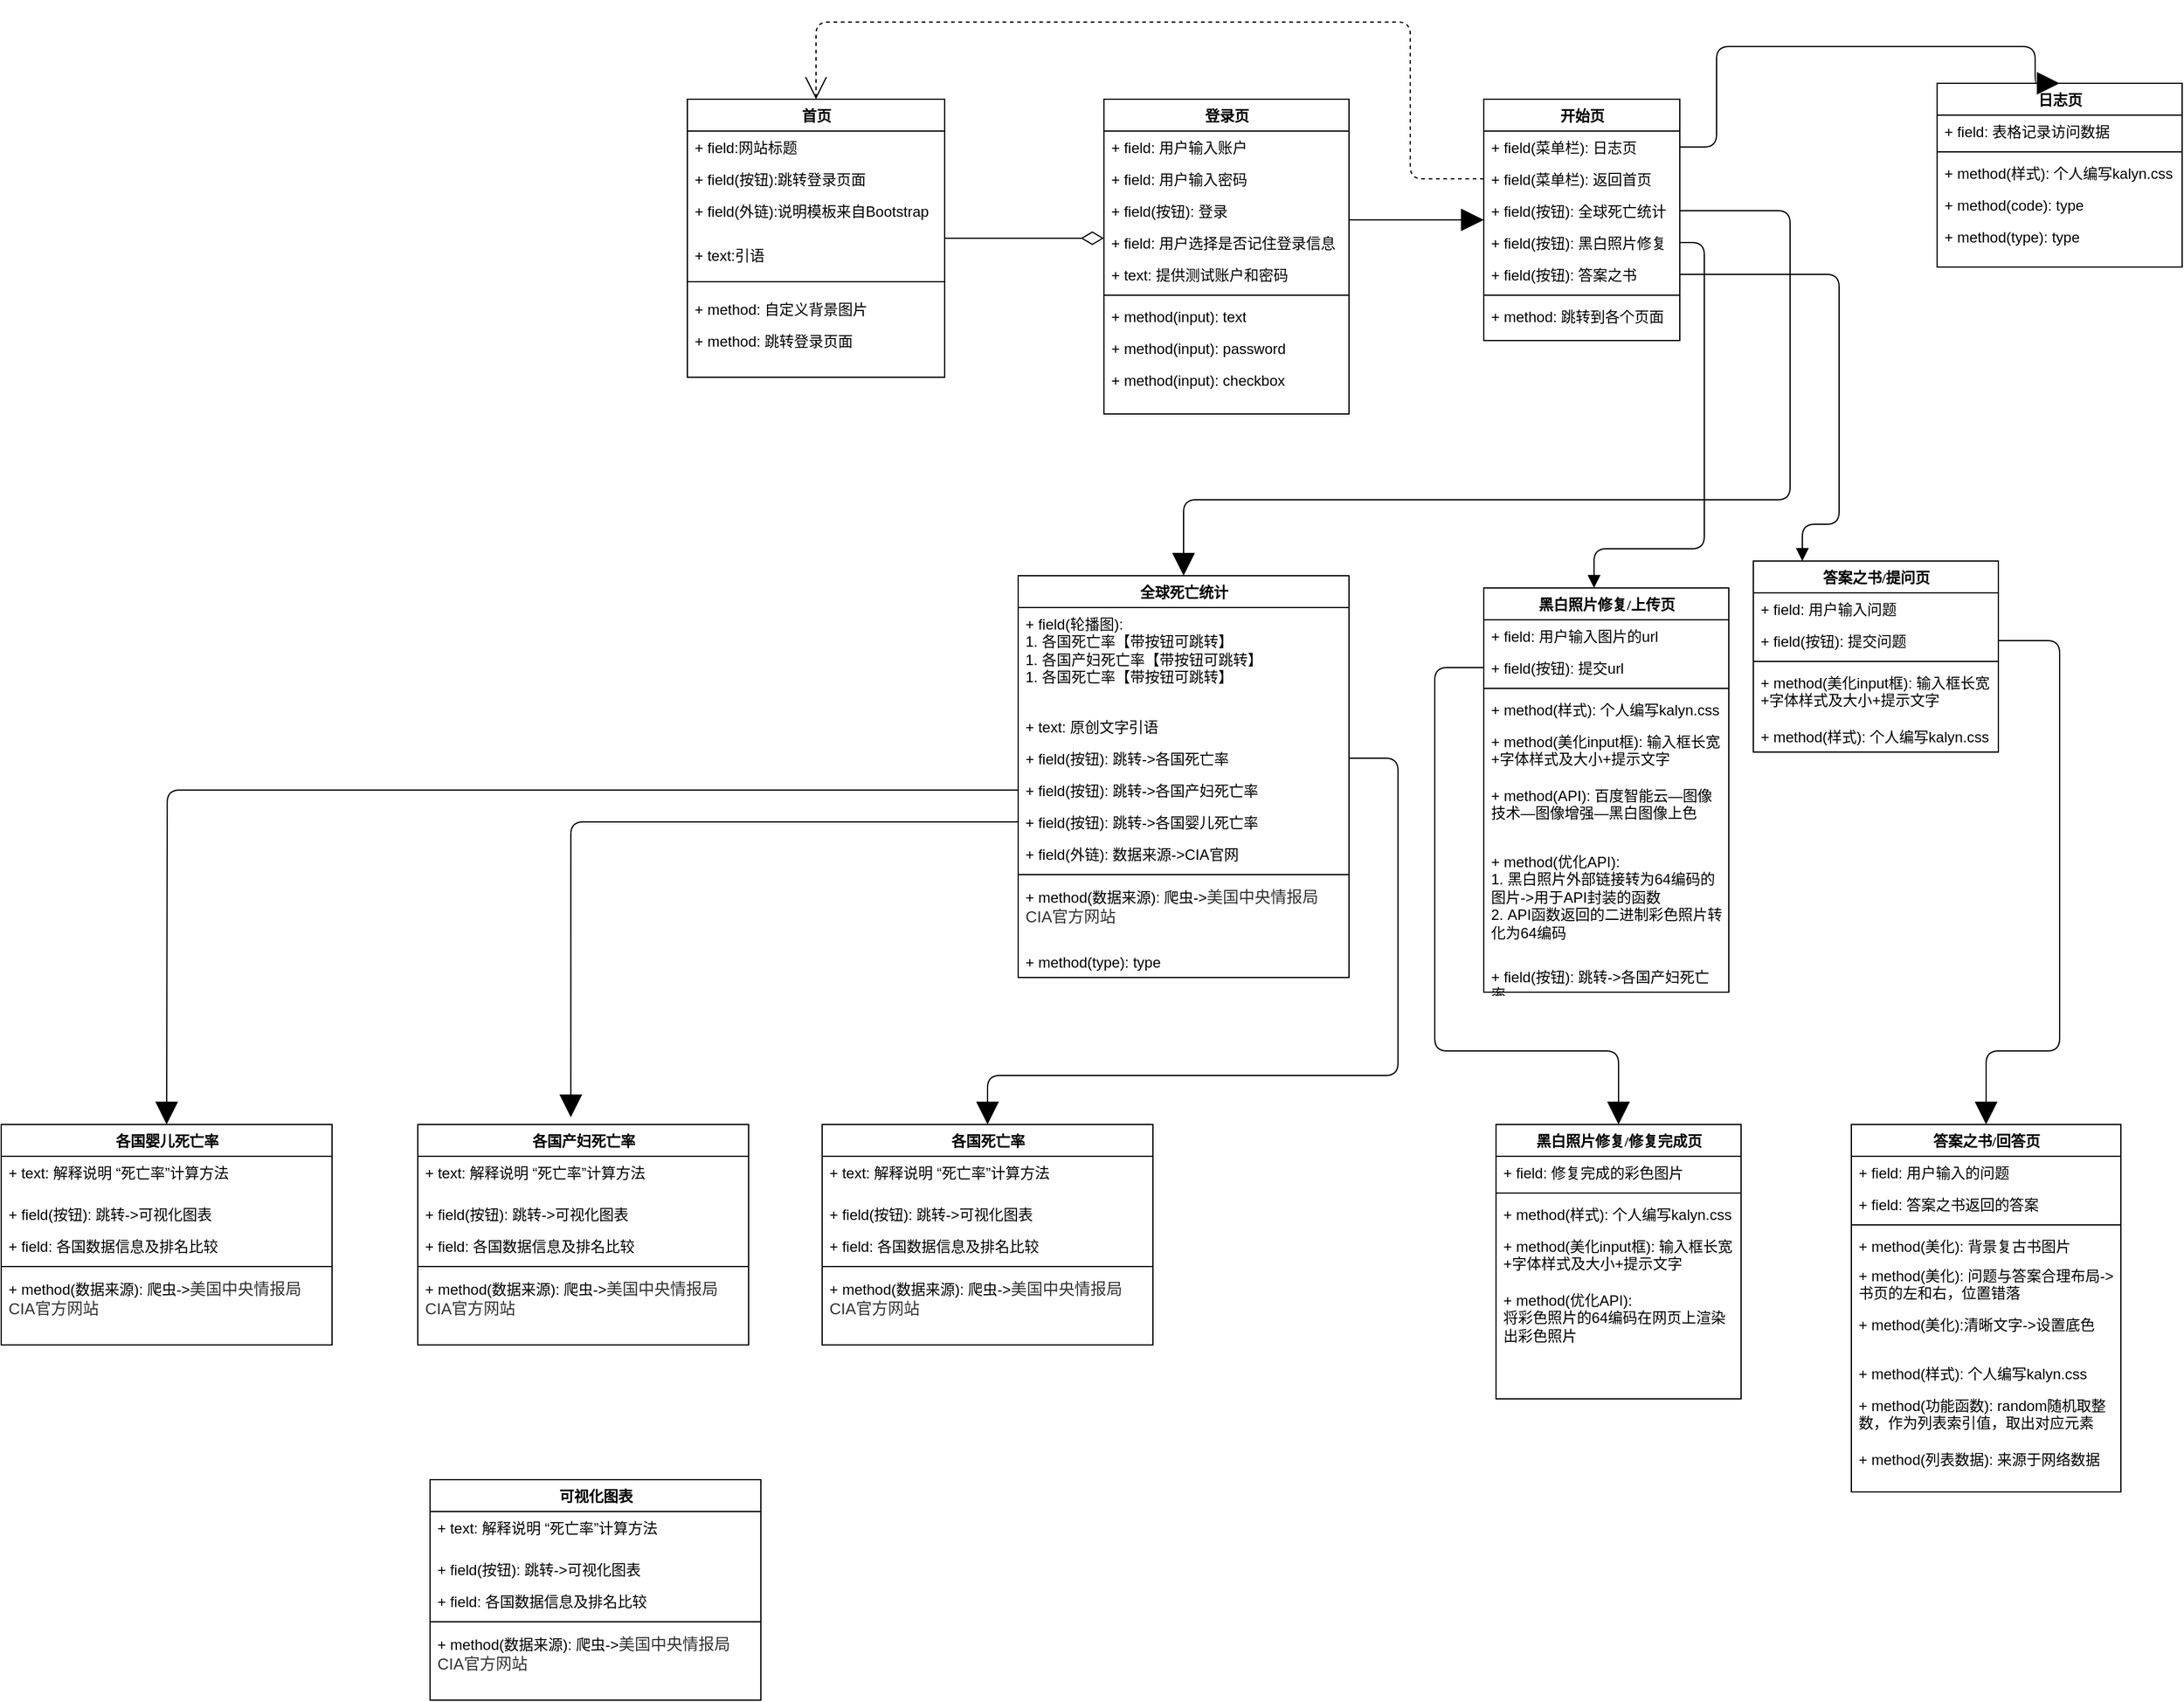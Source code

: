<mxfile version="14.2.4" type="github">
  <diagram name="Page-1" id="9f46799a-70d6-7492-0946-bef42562c5a5">
    <mxGraphModel dx="2440" dy="653" grid="1" gridSize="10" guides="1" tooltips="1" connect="1" arrows="1" fold="1" page="1" pageScale="1" pageWidth="1100" pageHeight="850" background="#ffffff" math="0" shadow="0">
      <root>
        <mxCell id="0" />
        <mxCell id="1" parent="0" />
        <mxCell id="78961159f06e98e8-17" value="首页" style="swimlane;html=1;fontStyle=1;align=center;verticalAlign=top;childLayout=stackLayout;horizontal=1;startSize=26;horizontalStack=0;resizeParent=1;resizeLast=0;collapsible=1;marginBottom=0;swimlaneFillColor=#ffffff;rounded=0;shadow=0;comic=0;labelBackgroundColor=none;strokeWidth=1;fillColor=none;fontFamily=Verdana;fontSize=12" parent="1" vertex="1">
          <mxGeometry x="90" y="83" width="210" height="227" as="geometry">
            <mxRectangle x="90" y="83" width="60" height="26" as="alternateBounds" />
          </mxGeometry>
        </mxCell>
        <mxCell id="78961159f06e98e8-21" value="+ field:网站标题" style="text;html=1;strokeColor=none;fillColor=none;align=left;verticalAlign=top;spacingLeft=4;spacingRight=4;whiteSpace=wrap;overflow=hidden;rotatable=0;points=[[0,0.5],[1,0.5]];portConstraint=eastwest;" parent="78961159f06e98e8-17" vertex="1">
          <mxGeometry y="26" width="210" height="26" as="geometry" />
        </mxCell>
        <mxCell id="78961159f06e98e8-25" value="+ field(按钮):跳转登录页面" style="text;html=1;strokeColor=none;fillColor=none;align=left;verticalAlign=top;spacingLeft=4;spacingRight=4;whiteSpace=wrap;overflow=hidden;rotatable=0;points=[[0,0.5],[1,0.5]];portConstraint=eastwest;" parent="78961159f06e98e8-17" vertex="1">
          <mxGeometry y="52" width="210" height="26" as="geometry" />
        </mxCell>
        <mxCell id="WasqcAeqAVTy0zBTdF0t-1" value="+ field(外链):说明模板来自Bootstrap" style="text;html=1;strokeColor=none;fillColor=none;align=left;verticalAlign=top;spacingLeft=4;spacingRight=4;whiteSpace=wrap;overflow=hidden;rotatable=0;points=[[0,0.5],[1,0.5]];portConstraint=eastwest;" vertex="1" parent="78961159f06e98e8-17">
          <mxGeometry y="78" width="210" height="36" as="geometry" />
        </mxCell>
        <mxCell id="78961159f06e98e8-23" value="+ text:引语" style="text;html=1;strokeColor=none;fillColor=none;align=left;verticalAlign=top;spacingLeft=4;spacingRight=4;whiteSpace=wrap;overflow=hidden;rotatable=0;points=[[0,0.5],[1,0.5]];portConstraint=eastwest;" parent="78961159f06e98e8-17" vertex="1">
          <mxGeometry y="114" width="210" height="26" as="geometry" />
        </mxCell>
        <mxCell id="78961159f06e98e8-19" value="" style="line;html=1;strokeWidth=1;fillColor=none;align=left;verticalAlign=middle;spacingTop=-1;spacingLeft=3;spacingRight=3;rotatable=0;labelPosition=right;points=[];portConstraint=eastwest;" parent="78961159f06e98e8-17" vertex="1">
          <mxGeometry y="140" width="210" height="18" as="geometry" />
        </mxCell>
        <mxCell id="78961159f06e98e8-20" value="+ method: 自定义背景图片" style="text;html=1;strokeColor=none;fillColor=none;align=left;verticalAlign=top;spacingLeft=4;spacingRight=4;whiteSpace=wrap;overflow=hidden;rotatable=0;points=[[0,0.5],[1,0.5]];portConstraint=eastwest;" parent="78961159f06e98e8-17" vertex="1">
          <mxGeometry y="158" width="210" height="26" as="geometry" />
        </mxCell>
        <mxCell id="78961159f06e98e8-27" value="+ method: 跳转登录页面" style="text;html=1;strokeColor=none;fillColor=none;align=left;verticalAlign=top;spacingLeft=4;spacingRight=4;whiteSpace=wrap;overflow=hidden;rotatable=0;points=[[0,0.5],[1,0.5]];portConstraint=eastwest;" parent="78961159f06e98e8-17" vertex="1">
          <mxGeometry y="184" width="210" height="26" as="geometry" />
        </mxCell>
        <mxCell id="78961159f06e98e8-122" style="edgeStyle=elbowEdgeStyle;html=1;labelBackgroundColor=none;startFill=0;startSize=8;endArrow=block;endFill=1;endSize=16;fontFamily=Verdana;fontSize=12;elbow=vertical;" parent="1" source="78961159f06e98e8-30" target="78961159f06e98e8-43" edge="1">
          <mxGeometry relative="1" as="geometry" />
        </mxCell>
        <mxCell id="78961159f06e98e8-30" value="登录页" style="swimlane;html=1;fontStyle=1;align=center;verticalAlign=top;childLayout=stackLayout;horizontal=1;startSize=26;horizontalStack=0;resizeParent=1;resizeLast=0;collapsible=1;marginBottom=0;swimlaneFillColor=#ffffff;rounded=0;shadow=0;comic=0;labelBackgroundColor=none;strokeWidth=1;fillColor=none;fontFamily=Verdana;fontSize=12" parent="1" vertex="1">
          <mxGeometry x="430" y="83" width="200" height="257" as="geometry" />
        </mxCell>
        <mxCell id="78961159f06e98e8-31" value="+ field: 用户输入账户" style="text;html=1;strokeColor=none;fillColor=none;align=left;verticalAlign=top;spacingLeft=4;spacingRight=4;whiteSpace=wrap;overflow=hidden;rotatable=0;points=[[0,0.5],[1,0.5]];portConstraint=eastwest;" parent="78961159f06e98e8-30" vertex="1">
          <mxGeometry y="26" width="200" height="26" as="geometry" />
        </mxCell>
        <mxCell id="78961159f06e98e8-32" value="+ field: 用户输入密码" style="text;html=1;strokeColor=none;fillColor=none;align=left;verticalAlign=top;spacingLeft=4;spacingRight=4;whiteSpace=wrap;overflow=hidden;rotatable=0;points=[[0,0.5],[1,0.5]];portConstraint=eastwest;" parent="78961159f06e98e8-30" vertex="1">
          <mxGeometry y="52" width="200" height="26" as="geometry" />
        </mxCell>
        <mxCell id="78961159f06e98e8-34" value="+ field(按钮): 登录" style="text;html=1;strokeColor=none;fillColor=none;align=left;verticalAlign=top;spacingLeft=4;spacingRight=4;whiteSpace=wrap;overflow=hidden;rotatable=0;points=[[0,0.5],[1,0.5]];portConstraint=eastwest;" parent="78961159f06e98e8-30" vertex="1">
          <mxGeometry y="78" width="200" height="26" as="geometry" />
        </mxCell>
        <mxCell id="WasqcAeqAVTy0zBTdF0t-2" value="+ field: 用户选择是否记住登录信息" style="text;html=1;strokeColor=none;fillColor=none;align=left;verticalAlign=top;spacingLeft=4;spacingRight=4;whiteSpace=wrap;overflow=hidden;rotatable=0;points=[[0,0.5],[1,0.5]];portConstraint=eastwest;" vertex="1" parent="78961159f06e98e8-30">
          <mxGeometry y="104" width="200" height="26" as="geometry" />
        </mxCell>
        <mxCell id="78961159f06e98e8-33" value="+ text: 提供测试账户和密码" style="text;html=1;strokeColor=none;fillColor=none;align=left;verticalAlign=top;spacingLeft=4;spacingRight=4;whiteSpace=wrap;overflow=hidden;rotatable=0;points=[[0,0.5],[1,0.5]];portConstraint=eastwest;" parent="78961159f06e98e8-30" vertex="1">
          <mxGeometry y="130" width="200" height="26" as="geometry" />
        </mxCell>
        <mxCell id="78961159f06e98e8-38" value="" style="line;html=1;strokeWidth=1;fillColor=none;align=left;verticalAlign=middle;spacingTop=-1;spacingLeft=3;spacingRight=3;rotatable=0;labelPosition=right;points=[];portConstraint=eastwest;" parent="78961159f06e98e8-30" vertex="1">
          <mxGeometry y="156" width="200" height="8" as="geometry" />
        </mxCell>
        <mxCell id="78961159f06e98e8-39" value="+ method(input): text" style="text;html=1;strokeColor=none;fillColor=none;align=left;verticalAlign=top;spacingLeft=4;spacingRight=4;whiteSpace=wrap;overflow=hidden;rotatable=0;points=[[0,0.5],[1,0.5]];portConstraint=eastwest;" parent="78961159f06e98e8-30" vertex="1">
          <mxGeometry y="164" width="200" height="26" as="geometry" />
        </mxCell>
        <mxCell id="78961159f06e98e8-40" value="+ method(input): password" style="text;html=1;strokeColor=none;fillColor=none;align=left;verticalAlign=top;spacingLeft=4;spacingRight=4;whiteSpace=wrap;overflow=hidden;rotatable=0;points=[[0,0.5],[1,0.5]];portConstraint=eastwest;" parent="78961159f06e98e8-30" vertex="1">
          <mxGeometry y="190" width="200" height="26" as="geometry" />
        </mxCell>
        <mxCell id="78961159f06e98e8-42" value="+ method(input): checkbox" style="text;html=1;strokeColor=none;fillColor=none;align=left;verticalAlign=top;spacingLeft=4;spacingRight=4;whiteSpace=wrap;overflow=hidden;rotatable=0;points=[[0,0.5],[1,0.5]];portConstraint=eastwest;" parent="78961159f06e98e8-30" vertex="1">
          <mxGeometry y="216" width="200" height="26" as="geometry" />
        </mxCell>
        <mxCell id="78961159f06e98e8-43" value="开始页" style="swimlane;html=1;fontStyle=1;align=center;verticalAlign=top;childLayout=stackLayout;horizontal=1;startSize=26;horizontalStack=0;resizeParent=1;resizeLast=0;collapsible=1;marginBottom=0;swimlaneFillColor=#ffffff;rounded=0;shadow=0;comic=0;labelBackgroundColor=none;strokeWidth=1;fillColor=none;fontFamily=Verdana;fontSize=12" parent="1" vertex="1">
          <mxGeometry x="740" y="83" width="160" height="197" as="geometry" />
        </mxCell>
        <mxCell id="78961159f06e98e8-44" value="+ field(菜单栏): 日志页" style="text;html=1;strokeColor=none;fillColor=none;align=left;verticalAlign=top;spacingLeft=4;spacingRight=4;whiteSpace=wrap;overflow=hidden;rotatable=0;points=[[0,0.5],[1,0.5]];portConstraint=eastwest;" parent="78961159f06e98e8-43" vertex="1">
          <mxGeometry y="26" width="160" height="26" as="geometry" />
        </mxCell>
        <mxCell id="78961159f06e98e8-45" value="+ field(菜单栏): 返回首页" style="text;html=1;strokeColor=none;fillColor=none;align=left;verticalAlign=top;spacingLeft=4;spacingRight=4;whiteSpace=wrap;overflow=hidden;rotatable=0;points=[[0,0.5],[1,0.5]];portConstraint=eastwest;" parent="78961159f06e98e8-43" vertex="1">
          <mxGeometry y="52" width="160" height="26" as="geometry" />
        </mxCell>
        <mxCell id="78961159f06e98e8-49" value="+ field(按钮): 全球死亡统计&amp;nbsp;" style="text;html=1;strokeColor=none;fillColor=none;align=left;verticalAlign=top;spacingLeft=4;spacingRight=4;whiteSpace=wrap;overflow=hidden;rotatable=0;points=[[0,0.5],[1,0.5]];portConstraint=eastwest;" parent="78961159f06e98e8-43" vertex="1">
          <mxGeometry y="78" width="160" height="26" as="geometry" />
        </mxCell>
        <mxCell id="78961159f06e98e8-50" value="+ field(按钮): 黑白照片修复" style="text;html=1;strokeColor=none;fillColor=none;align=left;verticalAlign=top;spacingLeft=4;spacingRight=4;whiteSpace=wrap;overflow=hidden;rotatable=0;points=[[0,0.5],[1,0.5]];portConstraint=eastwest;" parent="78961159f06e98e8-43" vertex="1">
          <mxGeometry y="104" width="160" height="26" as="geometry" />
        </mxCell>
        <mxCell id="WasqcAeqAVTy0zBTdF0t-3" value="+ field(按钮): 答案之书" style="text;html=1;strokeColor=none;fillColor=none;align=left;verticalAlign=top;spacingLeft=4;spacingRight=4;whiteSpace=wrap;overflow=hidden;rotatable=0;points=[[0,0.5],[1,0.5]];portConstraint=eastwest;" vertex="1" parent="78961159f06e98e8-43">
          <mxGeometry y="130" width="160" height="26" as="geometry" />
        </mxCell>
        <mxCell id="78961159f06e98e8-51" value="" style="line;html=1;strokeWidth=1;fillColor=none;align=left;verticalAlign=middle;spacingTop=-1;spacingLeft=3;spacingRight=3;rotatable=0;labelPosition=right;points=[];portConstraint=eastwest;" parent="78961159f06e98e8-43" vertex="1">
          <mxGeometry y="156" width="160" height="8" as="geometry" />
        </mxCell>
        <mxCell id="78961159f06e98e8-52" value="+ method: 跳转到各个页面" style="text;html=1;strokeColor=none;fillColor=none;align=left;verticalAlign=top;spacingLeft=4;spacingRight=4;whiteSpace=wrap;overflow=hidden;rotatable=0;points=[[0,0.5],[1,0.5]];portConstraint=eastwest;" parent="78961159f06e98e8-43" vertex="1">
          <mxGeometry y="164" width="160" height="26" as="geometry" />
        </mxCell>
        <mxCell id="78961159f06e98e8-82" value="全球死亡统计" style="swimlane;html=1;fontStyle=1;align=center;verticalAlign=top;childLayout=stackLayout;horizontal=1;startSize=26;horizontalStack=0;resizeParent=1;resizeLast=0;collapsible=1;marginBottom=0;swimlaneFillColor=#ffffff;rounded=0;shadow=0;comic=0;labelBackgroundColor=none;strokeWidth=1;fillColor=none;fontFamily=Verdana;fontSize=12" parent="1" vertex="1">
          <mxGeometry x="360" y="472" width="270" height="328" as="geometry" />
        </mxCell>
        <mxCell id="78961159f06e98e8-83" value="+ field(轮播图): &lt;br&gt;1. 各国死亡率【带按钮可跳转】&lt;br&gt;1. 各国产妇死亡率【带按钮可跳转】&lt;br&gt;1. 各国死亡率【带按钮可跳转】" style="text;html=1;strokeColor=none;fillColor=none;align=left;verticalAlign=top;spacingLeft=4;spacingRight=4;whiteSpace=wrap;overflow=hidden;rotatable=0;points=[[0,0.5],[1,0.5]];portConstraint=eastwest;" parent="78961159f06e98e8-82" vertex="1">
          <mxGeometry y="26" width="270" height="84" as="geometry" />
        </mxCell>
        <mxCell id="WasqcAeqAVTy0zBTdF0t-51" value="+ text: 原创文字引语" style="text;html=1;strokeColor=none;fillColor=none;align=left;verticalAlign=top;spacingLeft=4;spacingRight=4;whiteSpace=wrap;overflow=hidden;rotatable=0;points=[[0,0.5],[1,0.5]];portConstraint=eastwest;" vertex="1" parent="78961159f06e98e8-82">
          <mxGeometry y="110" width="270" height="26" as="geometry" />
        </mxCell>
        <mxCell id="WasqcAeqAVTy0zBTdF0t-50" value="+ field(按钮): 跳转-&amp;gt;各国死亡率" style="text;html=1;strokeColor=none;fillColor=none;align=left;verticalAlign=top;spacingLeft=4;spacingRight=4;whiteSpace=wrap;overflow=hidden;rotatable=0;points=[[0,0.5],[1,0.5]];portConstraint=eastwest;" vertex="1" parent="78961159f06e98e8-82">
          <mxGeometry y="136" width="270" height="26" as="geometry" />
        </mxCell>
        <mxCell id="WasqcAeqAVTy0zBTdF0t-49" value="+ field(按钮): 跳转-&amp;gt;各国产妇死亡率" style="text;html=1;strokeColor=none;fillColor=none;align=left;verticalAlign=top;spacingLeft=4;spacingRight=4;whiteSpace=wrap;overflow=hidden;rotatable=0;points=[[0,0.5],[1,0.5]];portConstraint=eastwest;" vertex="1" parent="78961159f06e98e8-82">
          <mxGeometry y="162" width="270" height="26" as="geometry" />
        </mxCell>
        <mxCell id="78961159f06e98e8-86" value="+ field(按钮): 跳转-&amp;gt;各国婴儿死亡率" style="text;html=1;strokeColor=none;fillColor=none;align=left;verticalAlign=top;spacingLeft=4;spacingRight=4;whiteSpace=wrap;overflow=hidden;rotatable=0;points=[[0,0.5],[1,0.5]];portConstraint=eastwest;" parent="78961159f06e98e8-82" vertex="1">
          <mxGeometry y="188" width="270" height="26" as="geometry" />
        </mxCell>
        <mxCell id="78961159f06e98e8-89" value="+ field(外链): 数据来源-&amp;gt;CIA官网&amp;nbsp;" style="text;html=1;strokeColor=none;fillColor=none;align=left;verticalAlign=top;spacingLeft=4;spacingRight=4;whiteSpace=wrap;overflow=hidden;rotatable=0;points=[[0,0.5],[1,0.5]];portConstraint=eastwest;" parent="78961159f06e98e8-82" vertex="1">
          <mxGeometry y="214" width="270" height="26" as="geometry" />
        </mxCell>
        <mxCell id="78961159f06e98e8-90" value="" style="line;html=1;strokeWidth=1;fillColor=none;align=left;verticalAlign=middle;spacingTop=-1;spacingLeft=3;spacingRight=3;rotatable=0;labelPosition=right;points=[];portConstraint=eastwest;" parent="78961159f06e98e8-82" vertex="1">
          <mxGeometry y="240" width="270" height="8" as="geometry" />
        </mxCell>
        <mxCell id="78961159f06e98e8-91" value="+ method(数据来源): 爬虫-&amp;gt;&lt;span style=&quot;color: rgb(51 , 51 , 51) ; font-family: &amp;#34;arial&amp;#34; , sans-serif ; font-size: 13px ; background-color: rgb(255 , 255 , 255)&quot;&gt;美国中央情报局CIA官方网站&lt;/span&gt;" style="text;html=1;strokeColor=none;fillColor=none;align=left;verticalAlign=top;spacingLeft=4;spacingRight=4;whiteSpace=wrap;overflow=hidden;rotatable=0;points=[[0,0.5],[1,0.5]];portConstraint=eastwest;" parent="78961159f06e98e8-82" vertex="1">
          <mxGeometry y="248" width="270" height="54" as="geometry" />
        </mxCell>
        <mxCell id="78961159f06e98e8-94" value="+ method(type): type" style="text;html=1;strokeColor=none;fillColor=none;align=left;verticalAlign=top;spacingLeft=4;spacingRight=4;whiteSpace=wrap;overflow=hidden;rotatable=0;points=[[0,0.5],[1,0.5]];portConstraint=eastwest;" parent="78961159f06e98e8-82" vertex="1">
          <mxGeometry y="302" width="270" height="26" as="geometry" />
        </mxCell>
        <mxCell id="78961159f06e98e8-127" style="edgeStyle=orthogonalEdgeStyle;html=1;labelBackgroundColor=none;startFill=1;startSize=8;endArrow=none;endFill=0;endSize=16;fontFamily=Verdana;fontSize=12;startArrow=block;" parent="1" source="78961159f06e98e8-95" target="78961159f06e98e8-50" edge="1">
          <mxGeometry relative="1" as="geometry">
            <Array as="points">
              <mxPoint x="830" y="450" />
              <mxPoint x="920" y="450" />
              <mxPoint x="920" y="200" />
            </Array>
          </mxGeometry>
        </mxCell>
        <mxCell id="78961159f06e98e8-95" value="黑白照片修复/上传页" style="swimlane;html=1;fontStyle=1;align=center;verticalAlign=top;childLayout=stackLayout;horizontal=1;startSize=26;horizontalStack=0;resizeParent=1;resizeLast=0;collapsible=1;marginBottom=0;swimlaneFillColor=#ffffff;rounded=0;shadow=0;comic=0;labelBackgroundColor=none;strokeWidth=1;fillColor=none;fontFamily=Verdana;fontSize=12" parent="1" vertex="1">
          <mxGeometry x="740" y="482" width="200" height="330" as="geometry" />
        </mxCell>
        <mxCell id="WasqcAeqAVTy0zBTdF0t-32" value="+ field: 用户输入图片的url" style="text;html=1;strokeColor=none;fillColor=none;align=left;verticalAlign=top;spacingLeft=4;spacingRight=4;whiteSpace=wrap;overflow=hidden;rotatable=0;points=[[0,0.5],[1,0.5]];portConstraint=eastwest;" vertex="1" parent="78961159f06e98e8-95">
          <mxGeometry y="26" width="200" height="26" as="geometry" />
        </mxCell>
        <mxCell id="WasqcAeqAVTy0zBTdF0t-33" value="+ field(按钮): 提交url" style="text;html=1;strokeColor=none;fillColor=none;align=left;verticalAlign=top;spacingLeft=4;spacingRight=4;whiteSpace=wrap;overflow=hidden;rotatable=0;points=[[0,0.5],[1,0.5]];portConstraint=eastwest;" vertex="1" parent="78961159f06e98e8-95">
          <mxGeometry y="52" width="200" height="26" as="geometry" />
        </mxCell>
        <mxCell id="78961159f06e98e8-103" value="" style="line;html=1;strokeWidth=1;fillColor=none;align=left;verticalAlign=middle;spacingTop=-1;spacingLeft=3;spacingRight=3;rotatable=0;labelPosition=right;points=[];portConstraint=eastwest;" parent="78961159f06e98e8-95" vertex="1">
          <mxGeometry y="78" width="200" height="8" as="geometry" />
        </mxCell>
        <mxCell id="WasqcAeqAVTy0zBTdF0t-35" value="+ method(样式): 个人编写kalyn.css" style="text;html=1;strokeColor=none;fillColor=none;align=left;verticalAlign=top;spacingLeft=4;spacingRight=4;whiteSpace=wrap;overflow=hidden;rotatable=0;points=[[0,0.5],[1,0.5]];portConstraint=eastwest;" vertex="1" parent="78961159f06e98e8-95">
          <mxGeometry y="86" width="200" height="26" as="geometry" />
        </mxCell>
        <mxCell id="WasqcAeqAVTy0zBTdF0t-34" value="+ method(美化input框): 输入框长宽+字体样式及大小+提示文字" style="text;html=1;strokeColor=none;fillColor=none;align=left;verticalAlign=top;spacingLeft=4;spacingRight=4;whiteSpace=wrap;overflow=hidden;rotatable=0;points=[[0,0.5],[1,0.5]];portConstraint=eastwest;" vertex="1" parent="78961159f06e98e8-95">
          <mxGeometry y="112" width="200" height="44" as="geometry" />
        </mxCell>
        <mxCell id="WasqcAeqAVTy0zBTdF0t-29" value="+ method(API): 百度智能云—图像技术—图像增强—黑白图像上色" style="text;html=1;strokeColor=none;fillColor=none;align=left;verticalAlign=top;spacingLeft=4;spacingRight=4;whiteSpace=wrap;overflow=hidden;rotatable=0;points=[[0,0.5],[1,0.5]];portConstraint=eastwest;" vertex="1" parent="78961159f06e98e8-95">
          <mxGeometry y="156" width="200" height="54" as="geometry" />
        </mxCell>
        <mxCell id="WasqcAeqAVTy0zBTdF0t-36" value="+ method(优化API):&amp;nbsp;&lt;br&gt;1. 黑白照片外部链接转为64编码的图片-&amp;gt;用于API封装的函数&lt;br&gt;2. API函数返回的二进制彩色照片转化为64编码" style="text;html=1;strokeColor=none;fillColor=none;align=left;verticalAlign=top;spacingLeft=4;spacingRight=4;whiteSpace=wrap;overflow=hidden;rotatable=0;points=[[0,0.5],[1,0.5]];portConstraint=eastwest;" vertex="1" parent="78961159f06e98e8-95">
          <mxGeometry y="210" width="200" height="94" as="geometry" />
        </mxCell>
        <mxCell id="WasqcAeqAVTy0zBTdF0t-87" value="+ field(按钮): 跳转-&amp;gt;各国产妇死亡率" style="text;html=1;strokeColor=none;fillColor=none;align=left;verticalAlign=top;spacingLeft=4;spacingRight=4;whiteSpace=wrap;overflow=hidden;rotatable=0;points=[[0,0.5],[1,0.5]];portConstraint=eastwest;" vertex="1" parent="78961159f06e98e8-95">
          <mxGeometry y="304" width="200" height="26" as="geometry" />
        </mxCell>
        <mxCell id="78961159f06e98e8-126" style="edgeStyle=orthogonalEdgeStyle;html=1;labelBackgroundColor=none;startFill=1;startSize=8;endArrow=none;endFill=0;endSize=16;fontFamily=Verdana;fontSize=12;entryX=1;entryY=0.5;entryDx=0;entryDy=0;startArrow=block;" parent="1" source="78961159f06e98e8-108" target="WasqcAeqAVTy0zBTdF0t-3" edge="1">
          <mxGeometry relative="1" as="geometry">
            <Array as="points">
              <mxPoint x="1000" y="430" />
              <mxPoint x="1030" y="430" />
              <mxPoint x="1030" y="226" />
            </Array>
          </mxGeometry>
        </mxCell>
        <mxCell id="78961159f06e98e8-108" value="答案之书/提问页" style="swimlane;html=1;fontStyle=1;align=center;verticalAlign=top;childLayout=stackLayout;horizontal=1;startSize=26;horizontalStack=0;resizeParent=1;resizeLast=0;collapsible=1;marginBottom=0;swimlaneFillColor=#ffffff;rounded=0;shadow=0;comic=0;labelBackgroundColor=none;strokeWidth=1;fillColor=none;fontFamily=Verdana;fontSize=12" parent="1" vertex="1">
          <mxGeometry x="960" y="460.0" width="200" height="156" as="geometry" />
        </mxCell>
        <mxCell id="78961159f06e98e8-109" value="+ field: 用户输入问题" style="text;html=1;strokeColor=none;fillColor=none;align=left;verticalAlign=top;spacingLeft=4;spacingRight=4;whiteSpace=wrap;overflow=hidden;rotatable=0;points=[[0,0.5],[1,0.5]];portConstraint=eastwest;" parent="78961159f06e98e8-108" vertex="1">
          <mxGeometry y="26" width="200" height="26" as="geometry" />
        </mxCell>
        <mxCell id="78961159f06e98e8-110" value="+ field(按钮): 提交问题" style="text;html=1;strokeColor=none;fillColor=none;align=left;verticalAlign=top;spacingLeft=4;spacingRight=4;whiteSpace=wrap;overflow=hidden;rotatable=0;points=[[0,0.5],[1,0.5]];portConstraint=eastwest;" parent="78961159f06e98e8-108" vertex="1">
          <mxGeometry y="52" width="200" height="26" as="geometry" />
        </mxCell>
        <mxCell id="78961159f06e98e8-116" value="" style="line;html=1;strokeWidth=1;fillColor=none;align=left;verticalAlign=middle;spacingTop=-1;spacingLeft=3;spacingRight=3;rotatable=0;labelPosition=right;points=[];portConstraint=eastwest;" parent="78961159f06e98e8-108" vertex="1">
          <mxGeometry y="78" width="200" height="8" as="geometry" />
        </mxCell>
        <mxCell id="78961159f06e98e8-117" value="+ method(美化input框): 输入框长宽+字体样式及大小+提示文字" style="text;html=1;strokeColor=none;fillColor=none;align=left;verticalAlign=top;spacingLeft=4;spacingRight=4;whiteSpace=wrap;overflow=hidden;rotatable=0;points=[[0,0.5],[1,0.5]];portConstraint=eastwest;" parent="78961159f06e98e8-108" vertex="1">
          <mxGeometry y="86" width="200" height="44" as="geometry" />
        </mxCell>
        <mxCell id="78961159f06e98e8-120" value="+ method(样式): 个人编写kalyn.css" style="text;html=1;strokeColor=none;fillColor=none;align=left;verticalAlign=top;spacingLeft=4;spacingRight=4;whiteSpace=wrap;overflow=hidden;rotatable=0;points=[[0,0.5],[1,0.5]];portConstraint=eastwest;" parent="78961159f06e98e8-108" vertex="1">
          <mxGeometry y="130" width="200" height="26" as="geometry" />
        </mxCell>
        <mxCell id="78961159f06e98e8-121" style="edgeStyle=elbowEdgeStyle;html=1;labelBackgroundColor=none;startFill=0;startSize=8;endArrow=diamondThin;endFill=0;endSize=16;fontFamily=Verdana;fontSize=12;elbow=vertical;" parent="1" source="78961159f06e98e8-17" target="78961159f06e98e8-30" edge="1">
          <mxGeometry relative="1" as="geometry">
            <mxPoint x="250" y="259.882" as="sourcePoint" />
          </mxGeometry>
        </mxCell>
        <mxCell id="WasqcAeqAVTy0zBTdF0t-4" style="edgeStyle=orthogonalEdgeStyle;html=1;labelBackgroundColor=none;startFill=0;startSize=8;endArrow=open;endFill=0;endSize=16;fontFamily=Verdana;fontSize=12;dashed=1;exitX=0;exitY=0.5;exitDx=0;exitDy=0;entryX=0.5;entryY=0;entryDx=0;entryDy=0;" edge="1" parent="1" source="78961159f06e98e8-45" target="78961159f06e98e8-17">
          <mxGeometry relative="1" as="geometry">
            <mxPoint x="920" y="140" as="sourcePoint" />
            <mxPoint x="230" y="50" as="targetPoint" />
            <Array as="points">
              <mxPoint x="680" y="148" />
              <mxPoint x="680" y="20" />
              <mxPoint x="195" y="20" />
            </Array>
          </mxGeometry>
        </mxCell>
        <mxCell id="WasqcAeqAVTy0zBTdF0t-5" value="日志页" style="swimlane;html=1;fontStyle=1;align=center;verticalAlign=top;childLayout=stackLayout;horizontal=1;startSize=26;horizontalStack=0;resizeParent=1;resizeLast=0;collapsible=1;marginBottom=0;swimlaneFillColor=#ffffff;rounded=0;shadow=0;comic=0;labelBackgroundColor=none;strokeWidth=1;fillColor=none;fontFamily=Verdana;fontSize=12" vertex="1" parent="1">
          <mxGeometry x="1110" y="70" width="200" height="150" as="geometry" />
        </mxCell>
        <mxCell id="WasqcAeqAVTy0zBTdF0t-6" value="+ field: 表格记录访问数据" style="text;html=1;strokeColor=none;fillColor=none;align=left;verticalAlign=top;spacingLeft=4;spacingRight=4;whiteSpace=wrap;overflow=hidden;rotatable=0;points=[[0,0.5],[1,0.5]];portConstraint=eastwest;" vertex="1" parent="WasqcAeqAVTy0zBTdF0t-5">
          <mxGeometry y="26" width="200" height="26" as="geometry" />
        </mxCell>
        <mxCell id="WasqcAeqAVTy0zBTdF0t-13" value="" style="line;html=1;strokeWidth=1;fillColor=none;align=left;verticalAlign=middle;spacingTop=-1;spacingLeft=3;spacingRight=3;rotatable=0;labelPosition=right;points=[];portConstraint=eastwest;" vertex="1" parent="WasqcAeqAVTy0zBTdF0t-5">
          <mxGeometry y="52" width="200" height="8" as="geometry" />
        </mxCell>
        <mxCell id="WasqcAeqAVTy0zBTdF0t-14" value="+ method(样式): 个人编写kalyn.css" style="text;html=1;strokeColor=none;fillColor=none;align=left;verticalAlign=top;spacingLeft=4;spacingRight=4;whiteSpace=wrap;overflow=hidden;rotatable=0;points=[[0,0.5],[1,0.5]];portConstraint=eastwest;" vertex="1" parent="WasqcAeqAVTy0zBTdF0t-5">
          <mxGeometry y="60" width="200" height="26" as="geometry" />
        </mxCell>
        <mxCell id="WasqcAeqAVTy0zBTdF0t-15" value="+ method(code): type" style="text;html=1;strokeColor=none;fillColor=none;align=left;verticalAlign=top;spacingLeft=4;spacingRight=4;whiteSpace=wrap;overflow=hidden;rotatable=0;points=[[0,0.5],[1,0.5]];portConstraint=eastwest;" vertex="1" parent="WasqcAeqAVTy0zBTdF0t-5">
          <mxGeometry y="86" width="200" height="26" as="geometry" />
        </mxCell>
        <mxCell id="WasqcAeqAVTy0zBTdF0t-16" value="+ method(type): type" style="text;html=1;strokeColor=none;fillColor=none;align=left;verticalAlign=top;spacingLeft=4;spacingRight=4;whiteSpace=wrap;overflow=hidden;rotatable=0;points=[[0,0.5],[1,0.5]];portConstraint=eastwest;" vertex="1" parent="WasqcAeqAVTy0zBTdF0t-5">
          <mxGeometry y="112" width="200" height="26" as="geometry" />
        </mxCell>
        <mxCell id="WasqcAeqAVTy0zBTdF0t-17" style="edgeStyle=orthogonalEdgeStyle;html=1;labelBackgroundColor=none;startFill=0;startSize=8;endArrow=block;endFill=1;endSize=16;fontFamily=Verdana;fontSize=12;elbow=vertical;exitX=1;exitY=0.5;exitDx=0;exitDy=0;entryX=0.5;entryY=0;entryDx=0;entryDy=0;" edge="1" parent="1" source="78961159f06e98e8-44" target="WasqcAeqAVTy0zBTdF0t-5">
          <mxGeometry relative="1" as="geometry">
            <mxPoint x="640" y="191.333" as="sourcePoint" />
            <mxPoint x="750" y="191.333" as="targetPoint" />
            <Array as="points">
              <mxPoint x="930" y="122" />
              <mxPoint x="930" y="40" />
              <mxPoint x="1190" y="40" />
            </Array>
          </mxGeometry>
        </mxCell>
        <mxCell id="WasqcAeqAVTy0zBTdF0t-20" value="答案之书/回答页" style="swimlane;html=1;fontStyle=1;align=center;verticalAlign=top;childLayout=stackLayout;horizontal=1;startSize=26;horizontalStack=0;resizeParent=1;resizeLast=0;collapsible=1;marginBottom=0;swimlaneFillColor=#ffffff;rounded=0;shadow=0;comic=0;labelBackgroundColor=none;strokeWidth=1;fillColor=none;fontFamily=Verdana;fontSize=12" vertex="1" parent="1">
          <mxGeometry x="1040" y="920.0" width="220" height="300" as="geometry" />
        </mxCell>
        <mxCell id="WasqcAeqAVTy0zBTdF0t-21" value="+ field: 用户输入的问题" style="text;html=1;strokeColor=none;fillColor=none;align=left;verticalAlign=top;spacingLeft=4;spacingRight=4;whiteSpace=wrap;overflow=hidden;rotatable=0;points=[[0,0.5],[1,0.5]];portConstraint=eastwest;" vertex="1" parent="WasqcAeqAVTy0zBTdF0t-20">
          <mxGeometry y="26" width="220" height="26" as="geometry" />
        </mxCell>
        <mxCell id="WasqcAeqAVTy0zBTdF0t-37" value="+ field: 答案之书返回的答案" style="text;html=1;strokeColor=none;fillColor=none;align=left;verticalAlign=top;spacingLeft=4;spacingRight=4;whiteSpace=wrap;overflow=hidden;rotatable=0;points=[[0,0.5],[1,0.5]];portConstraint=eastwest;" vertex="1" parent="WasqcAeqAVTy0zBTdF0t-20">
          <mxGeometry y="52" width="220" height="26" as="geometry" />
        </mxCell>
        <mxCell id="WasqcAeqAVTy0zBTdF0t-23" value="" style="line;html=1;strokeWidth=1;fillColor=none;align=left;verticalAlign=middle;spacingTop=-1;spacingLeft=3;spacingRight=3;rotatable=0;labelPosition=right;points=[];portConstraint=eastwest;" vertex="1" parent="WasqcAeqAVTy0zBTdF0t-20">
          <mxGeometry y="78" width="220" height="8" as="geometry" />
        </mxCell>
        <mxCell id="WasqcAeqAVTy0zBTdF0t-24" value="+ method(美化): 背景复古书图片" style="text;html=1;strokeColor=none;fillColor=none;align=left;verticalAlign=top;spacingLeft=4;spacingRight=4;whiteSpace=wrap;overflow=hidden;rotatable=0;points=[[0,0.5],[1,0.5]];portConstraint=eastwest;" vertex="1" parent="WasqcAeqAVTy0zBTdF0t-20">
          <mxGeometry y="86" width="220" height="24" as="geometry" />
        </mxCell>
        <mxCell id="WasqcAeqAVTy0zBTdF0t-27" value="+ method(美化): 问题与答案合理布局-&amp;gt;书页的左和右，位置错落" style="text;html=1;strokeColor=none;fillColor=none;align=left;verticalAlign=top;spacingLeft=4;spacingRight=4;whiteSpace=wrap;overflow=hidden;rotatable=0;points=[[0,0.5],[1,0.5]];portConstraint=eastwest;" vertex="1" parent="WasqcAeqAVTy0zBTdF0t-20">
          <mxGeometry y="110" width="220" height="40" as="geometry" />
        </mxCell>
        <mxCell id="WasqcAeqAVTy0zBTdF0t-28" value="+ method(美化):清晰文字-&amp;gt;设置底色" style="text;html=1;strokeColor=none;fillColor=none;align=left;verticalAlign=top;spacingLeft=4;spacingRight=4;whiteSpace=wrap;overflow=hidden;rotatable=0;points=[[0,0.5],[1,0.5]];portConstraint=eastwest;" vertex="1" parent="WasqcAeqAVTy0zBTdF0t-20">
          <mxGeometry y="150" width="220" height="40" as="geometry" />
        </mxCell>
        <mxCell id="WasqcAeqAVTy0zBTdF0t-25" value="+ method(样式): 个人编写kalyn.css" style="text;html=1;strokeColor=none;fillColor=none;align=left;verticalAlign=top;spacingLeft=4;spacingRight=4;whiteSpace=wrap;overflow=hidden;rotatable=0;points=[[0,0.5],[1,0.5]];portConstraint=eastwest;" vertex="1" parent="WasqcAeqAVTy0zBTdF0t-20">
          <mxGeometry y="190" width="220" height="26" as="geometry" />
        </mxCell>
        <mxCell id="WasqcAeqAVTy0zBTdF0t-31" value="+ method(功能函数): random随机取整数，作为列表索引值，取出对应元素" style="text;html=1;strokeColor=none;fillColor=none;align=left;verticalAlign=top;spacingLeft=4;spacingRight=4;whiteSpace=wrap;overflow=hidden;rotatable=0;points=[[0,0.5],[1,0.5]];portConstraint=eastwest;" vertex="1" parent="WasqcAeqAVTy0zBTdF0t-20">
          <mxGeometry y="216" width="220" height="44" as="geometry" />
        </mxCell>
        <mxCell id="WasqcAeqAVTy0zBTdF0t-30" value="+ method(列表数据): 来源于网络数据" style="text;html=1;strokeColor=none;fillColor=none;align=left;verticalAlign=top;spacingLeft=4;spacingRight=4;whiteSpace=wrap;overflow=hidden;rotatable=0;points=[[0,0.5],[1,0.5]];portConstraint=eastwest;" vertex="1" parent="WasqcAeqAVTy0zBTdF0t-20">
          <mxGeometry y="260" width="220" height="40" as="geometry" />
        </mxCell>
        <mxCell id="WasqcAeqAVTy0zBTdF0t-26" style="edgeStyle=orthogonalEdgeStyle;html=1;labelBackgroundColor=none;startFill=0;startSize=8;endArrow=block;endFill=1;endSize=16;fontFamily=Verdana;fontSize=12;elbow=vertical;exitX=1;exitY=0.5;exitDx=0;exitDy=0;entryX=0.5;entryY=0;entryDx=0;entryDy=0;" edge="1" parent="1" source="78961159f06e98e8-110" target="WasqcAeqAVTy0zBTdF0t-20">
          <mxGeometry relative="1" as="geometry">
            <mxPoint x="640" y="192" as="sourcePoint" />
            <mxPoint x="1190" y="430" as="targetPoint" />
            <Array as="points">
              <mxPoint x="1210" y="525" />
              <mxPoint x="1210" y="860" />
              <mxPoint x="1150" y="860" />
            </Array>
          </mxGeometry>
        </mxCell>
        <mxCell id="WasqcAeqAVTy0zBTdF0t-38" value="黑白照片修复/修复完成页" style="swimlane;html=1;fontStyle=1;align=center;verticalAlign=top;childLayout=stackLayout;horizontal=1;startSize=26;horizontalStack=0;resizeParent=1;resizeLast=0;collapsible=1;marginBottom=0;swimlaneFillColor=#ffffff;rounded=0;shadow=0;comic=0;labelBackgroundColor=none;strokeWidth=1;fillColor=none;fontFamily=Verdana;fontSize=12" vertex="1" parent="1">
          <mxGeometry x="750" y="920" width="200" height="224" as="geometry" />
        </mxCell>
        <mxCell id="WasqcAeqAVTy0zBTdF0t-39" value="+ field: 修复完成的彩色图片" style="text;html=1;strokeColor=none;fillColor=none;align=left;verticalAlign=top;spacingLeft=4;spacingRight=4;whiteSpace=wrap;overflow=hidden;rotatable=0;points=[[0,0.5],[1,0.5]];portConstraint=eastwest;" vertex="1" parent="WasqcAeqAVTy0zBTdF0t-38">
          <mxGeometry y="26" width="200" height="26" as="geometry" />
        </mxCell>
        <mxCell id="WasqcAeqAVTy0zBTdF0t-41" value="" style="line;html=1;strokeWidth=1;fillColor=none;align=left;verticalAlign=middle;spacingTop=-1;spacingLeft=3;spacingRight=3;rotatable=0;labelPosition=right;points=[];portConstraint=eastwest;" vertex="1" parent="WasqcAeqAVTy0zBTdF0t-38">
          <mxGeometry y="52" width="200" height="8" as="geometry" />
        </mxCell>
        <mxCell id="WasqcAeqAVTy0zBTdF0t-43" value="+ method(样式): 个人编写kalyn.css" style="text;html=1;strokeColor=none;fillColor=none;align=left;verticalAlign=top;spacingLeft=4;spacingRight=4;whiteSpace=wrap;overflow=hidden;rotatable=0;points=[[0,0.5],[1,0.5]];portConstraint=eastwest;" vertex="1" parent="WasqcAeqAVTy0zBTdF0t-38">
          <mxGeometry y="60" width="200" height="26" as="geometry" />
        </mxCell>
        <mxCell id="WasqcAeqAVTy0zBTdF0t-44" value="+ method(美化input框): 输入框长宽+字体样式及大小+提示文字" style="text;html=1;strokeColor=none;fillColor=none;align=left;verticalAlign=top;spacingLeft=4;spacingRight=4;whiteSpace=wrap;overflow=hidden;rotatable=0;points=[[0,0.5],[1,0.5]];portConstraint=eastwest;" vertex="1" parent="WasqcAeqAVTy0zBTdF0t-38">
          <mxGeometry y="86" width="200" height="44" as="geometry" />
        </mxCell>
        <mxCell id="WasqcAeqAVTy0zBTdF0t-46" value="+ method(优化API):&amp;nbsp;&lt;br&gt;将彩色照片的64编码在网页上渲染出彩色照片" style="text;html=1;strokeColor=none;fillColor=none;align=left;verticalAlign=top;spacingLeft=4;spacingRight=4;whiteSpace=wrap;overflow=hidden;rotatable=0;points=[[0,0.5],[1,0.5]];portConstraint=eastwest;" vertex="1" parent="WasqcAeqAVTy0zBTdF0t-38">
          <mxGeometry y="130" width="200" height="94" as="geometry" />
        </mxCell>
        <mxCell id="WasqcAeqAVTy0zBTdF0t-47" style="edgeStyle=orthogonalEdgeStyle;html=1;labelBackgroundColor=none;startFill=0;startSize=8;endArrow=block;endFill=1;endSize=16;fontFamily=Verdana;fontSize=12;elbow=vertical;exitX=0;exitY=0.5;exitDx=0;exitDy=0;entryX=0.5;entryY=0;entryDx=0;entryDy=0;" edge="1" parent="1" source="WasqcAeqAVTy0zBTdF0t-33" target="WasqcAeqAVTy0zBTdF0t-38">
          <mxGeometry relative="1" as="geometry">
            <mxPoint x="640.0" y="191.286" as="sourcePoint" />
            <mxPoint x="690" y="740" as="targetPoint" />
            <Array as="points">
              <mxPoint x="700" y="547" />
              <mxPoint x="700" y="860" />
              <mxPoint x="850" y="860" />
            </Array>
          </mxGeometry>
        </mxCell>
        <mxCell id="WasqcAeqAVTy0zBTdF0t-72" value="各国死亡率" style="swimlane;html=1;fontStyle=1;align=center;verticalAlign=top;childLayout=stackLayout;horizontal=1;startSize=26;horizontalStack=0;resizeParent=1;resizeLast=0;collapsible=1;marginBottom=0;swimlaneFillColor=#ffffff;rounded=0;shadow=0;comic=0;labelBackgroundColor=none;strokeWidth=1;fillColor=none;fontFamily=Verdana;fontSize=12" vertex="1" parent="1">
          <mxGeometry x="200" y="920" width="270" height="180" as="geometry" />
        </mxCell>
        <mxCell id="WasqcAeqAVTy0zBTdF0t-73" value="+ text: 解释说明 “死亡率”计算方法&amp;nbsp;" style="text;html=1;strokeColor=none;fillColor=none;align=left;verticalAlign=top;spacingLeft=4;spacingRight=4;whiteSpace=wrap;overflow=hidden;rotatable=0;points=[[0,0.5],[1,0.5]];portConstraint=eastwest;" vertex="1" parent="WasqcAeqAVTy0zBTdF0t-72">
          <mxGeometry y="26" width="270" height="34" as="geometry" />
        </mxCell>
        <mxCell id="WasqcAeqAVTy0zBTdF0t-75" value="+ field(按钮): 跳转-&amp;gt;可视化图表" style="text;html=1;strokeColor=none;fillColor=none;align=left;verticalAlign=top;spacingLeft=4;spacingRight=4;whiteSpace=wrap;overflow=hidden;rotatable=0;points=[[0,0.5],[1,0.5]];portConstraint=eastwest;" vertex="1" parent="WasqcAeqAVTy0zBTdF0t-72">
          <mxGeometry y="60" width="270" height="26" as="geometry" />
        </mxCell>
        <mxCell id="WasqcAeqAVTy0zBTdF0t-76" value="+ field: 各国数据信息及排名比较" style="text;html=1;strokeColor=none;fillColor=none;align=left;verticalAlign=top;spacingLeft=4;spacingRight=4;whiteSpace=wrap;overflow=hidden;rotatable=0;points=[[0,0.5],[1,0.5]];portConstraint=eastwest;" vertex="1" parent="WasqcAeqAVTy0zBTdF0t-72">
          <mxGeometry y="86" width="270" height="26" as="geometry" />
        </mxCell>
        <mxCell id="WasqcAeqAVTy0zBTdF0t-79" value="" style="line;html=1;strokeWidth=1;fillColor=none;align=left;verticalAlign=middle;spacingTop=-1;spacingLeft=3;spacingRight=3;rotatable=0;labelPosition=right;points=[];portConstraint=eastwest;" vertex="1" parent="WasqcAeqAVTy0zBTdF0t-72">
          <mxGeometry y="112" width="270" height="8" as="geometry" />
        </mxCell>
        <mxCell id="WasqcAeqAVTy0zBTdF0t-80" value="+ method(数据来源): 爬虫-&amp;gt;&lt;span style=&quot;color: rgb(51 , 51 , 51) ; font-family: &amp;#34;arial&amp;#34; , sans-serif ; font-size: 13px ; background-color: rgb(255 , 255 , 255)&quot;&gt;美国中央情报局CIA官方网站&lt;/span&gt;" style="text;html=1;strokeColor=none;fillColor=none;align=left;verticalAlign=top;spacingLeft=4;spacingRight=4;whiteSpace=wrap;overflow=hidden;rotatable=0;points=[[0,0.5],[1,0.5]];portConstraint=eastwest;" vertex="1" parent="WasqcAeqAVTy0zBTdF0t-72">
          <mxGeometry y="120" width="270" height="54" as="geometry" />
        </mxCell>
        <mxCell id="WasqcAeqAVTy0zBTdF0t-84" style="edgeStyle=orthogonalEdgeStyle;html=1;labelBackgroundColor=none;startFill=0;startSize=8;endArrow=block;endFill=1;endSize=16;fontFamily=Verdana;fontSize=12;elbow=vertical;exitX=1;exitY=0.5;exitDx=0;exitDy=0;entryX=0.5;entryY=0;entryDx=0;entryDy=0;" edge="1" parent="1" source="78961159f06e98e8-49" target="78961159f06e98e8-82">
          <mxGeometry relative="1" as="geometry">
            <mxPoint x="640" y="192.571" as="sourcePoint" />
            <mxPoint x="750" y="192.571" as="targetPoint" />
            <Array as="points">
              <mxPoint x="990" y="174" />
              <mxPoint x="990" y="410" />
              <mxPoint x="495" y="410" />
            </Array>
          </mxGeometry>
        </mxCell>
        <mxCell id="WasqcAeqAVTy0zBTdF0t-85" style="edgeStyle=orthogonalEdgeStyle;html=1;labelBackgroundColor=none;startFill=0;startSize=8;endArrow=block;endFill=1;endSize=16;fontFamily=Verdana;fontSize=12;elbow=vertical;entryX=0.5;entryY=0;entryDx=0;entryDy=0;exitX=1;exitY=0.5;exitDx=0;exitDy=0;" edge="1" parent="1" source="WasqcAeqAVTy0zBTdF0t-50" target="WasqcAeqAVTy0zBTdF0t-72">
          <mxGeometry relative="1" as="geometry">
            <mxPoint x="640" y="192.571" as="sourcePoint" />
            <mxPoint x="750" y="192.571" as="targetPoint" />
            <Array as="points">
              <mxPoint x="670" y="621" />
              <mxPoint x="670" y="880" />
              <mxPoint x="335" y="880" />
            </Array>
          </mxGeometry>
        </mxCell>
        <mxCell id="WasqcAeqAVTy0zBTdF0t-88" style="edgeStyle=orthogonalEdgeStyle;html=1;labelBackgroundColor=none;startFill=0;startSize=8;endArrow=block;endFill=1;endSize=16;fontFamily=Verdana;fontSize=12;elbow=vertical;exitX=0;exitY=0.5;exitDx=0;exitDy=0;entryX=0.5;entryY=0;entryDx=0;entryDy=0;" edge="1" parent="1" source="WasqcAeqAVTy0zBTdF0t-49">
          <mxGeometry relative="1" as="geometry">
            <mxPoint x="640" y="191.333" as="sourcePoint" />
            <mxPoint x="-335" y="920" as="targetPoint" />
          </mxGeometry>
        </mxCell>
        <mxCell id="WasqcAeqAVTy0zBTdF0t-89" style="edgeStyle=orthogonalEdgeStyle;html=1;labelBackgroundColor=none;startFill=0;startSize=8;endArrow=block;endFill=1;endSize=16;fontFamily=Verdana;fontSize=12;elbow=vertical;exitX=0;exitY=0.5;exitDx=0;exitDy=0;entryX=0.444;entryY=-0.018;entryDx=0;entryDy=0;entryPerimeter=0;" edge="1" parent="1" source="78961159f06e98e8-86">
          <mxGeometry relative="1" as="geometry">
            <mxPoint x="370" y="657" as="sourcePoint" />
            <mxPoint x="-5.12" y="914.096" as="targetPoint" />
            <Array as="points">
              <mxPoint x="-5" y="673" />
            </Array>
          </mxGeometry>
        </mxCell>
        <mxCell id="WasqcAeqAVTy0zBTdF0t-90" value="各国产妇死亡率" style="swimlane;html=1;fontStyle=1;align=center;verticalAlign=top;childLayout=stackLayout;horizontal=1;startSize=26;horizontalStack=0;resizeParent=1;resizeLast=0;collapsible=1;marginBottom=0;swimlaneFillColor=#ffffff;rounded=0;shadow=0;comic=0;labelBackgroundColor=none;strokeWidth=1;fillColor=none;fontFamily=Verdana;fontSize=12" vertex="1" parent="1">
          <mxGeometry x="-130" y="920" width="270" height="180" as="geometry" />
        </mxCell>
        <mxCell id="WasqcAeqAVTy0zBTdF0t-91" value="+ text: 解释说明 “死亡率”计算方法&amp;nbsp;" style="text;html=1;strokeColor=none;fillColor=none;align=left;verticalAlign=top;spacingLeft=4;spacingRight=4;whiteSpace=wrap;overflow=hidden;rotatable=0;points=[[0,0.5],[1,0.5]];portConstraint=eastwest;" vertex="1" parent="WasqcAeqAVTy0zBTdF0t-90">
          <mxGeometry y="26" width="270" height="34" as="geometry" />
        </mxCell>
        <mxCell id="WasqcAeqAVTy0zBTdF0t-92" value="+ field(按钮): 跳转-&amp;gt;可视化图表" style="text;html=1;strokeColor=none;fillColor=none;align=left;verticalAlign=top;spacingLeft=4;spacingRight=4;whiteSpace=wrap;overflow=hidden;rotatable=0;points=[[0,0.5],[1,0.5]];portConstraint=eastwest;" vertex="1" parent="WasqcAeqAVTy0zBTdF0t-90">
          <mxGeometry y="60" width="270" height="26" as="geometry" />
        </mxCell>
        <mxCell id="WasqcAeqAVTy0zBTdF0t-93" value="+ field: 各国数据信息及排名比较" style="text;html=1;strokeColor=none;fillColor=none;align=left;verticalAlign=top;spacingLeft=4;spacingRight=4;whiteSpace=wrap;overflow=hidden;rotatable=0;points=[[0,0.5],[1,0.5]];portConstraint=eastwest;" vertex="1" parent="WasqcAeqAVTy0zBTdF0t-90">
          <mxGeometry y="86" width="270" height="26" as="geometry" />
        </mxCell>
        <mxCell id="WasqcAeqAVTy0zBTdF0t-94" value="" style="line;html=1;strokeWidth=1;fillColor=none;align=left;verticalAlign=middle;spacingTop=-1;spacingLeft=3;spacingRight=3;rotatable=0;labelPosition=right;points=[];portConstraint=eastwest;" vertex="1" parent="WasqcAeqAVTy0zBTdF0t-90">
          <mxGeometry y="112" width="270" height="8" as="geometry" />
        </mxCell>
        <mxCell id="WasqcAeqAVTy0zBTdF0t-95" value="+ method(数据来源): 爬虫-&amp;gt;&lt;span style=&quot;color: rgb(51 , 51 , 51) ; font-family: &amp;#34;arial&amp;#34; , sans-serif ; font-size: 13px ; background-color: rgb(255 , 255 , 255)&quot;&gt;美国中央情报局CIA官方网站&lt;/span&gt;" style="text;html=1;strokeColor=none;fillColor=none;align=left;verticalAlign=top;spacingLeft=4;spacingRight=4;whiteSpace=wrap;overflow=hidden;rotatable=0;points=[[0,0.5],[1,0.5]];portConstraint=eastwest;" vertex="1" parent="WasqcAeqAVTy0zBTdF0t-90">
          <mxGeometry y="120" width="270" height="54" as="geometry" />
        </mxCell>
        <mxCell id="WasqcAeqAVTy0zBTdF0t-96" value="各国婴儿死亡率" style="swimlane;html=1;fontStyle=1;align=center;verticalAlign=top;childLayout=stackLayout;horizontal=1;startSize=26;horizontalStack=0;resizeParent=1;resizeLast=0;collapsible=1;marginBottom=0;swimlaneFillColor=#ffffff;rounded=0;shadow=0;comic=0;labelBackgroundColor=none;strokeWidth=1;fillColor=none;fontFamily=Verdana;fontSize=12" vertex="1" parent="1">
          <mxGeometry x="-470" y="920" width="270" height="180" as="geometry" />
        </mxCell>
        <mxCell id="WasqcAeqAVTy0zBTdF0t-97" value="+ text: 解释说明 “死亡率”计算方法&amp;nbsp;" style="text;html=1;strokeColor=none;fillColor=none;align=left;verticalAlign=top;spacingLeft=4;spacingRight=4;whiteSpace=wrap;overflow=hidden;rotatable=0;points=[[0,0.5],[1,0.5]];portConstraint=eastwest;" vertex="1" parent="WasqcAeqAVTy0zBTdF0t-96">
          <mxGeometry y="26" width="270" height="34" as="geometry" />
        </mxCell>
        <mxCell id="WasqcAeqAVTy0zBTdF0t-98" value="+ field(按钮): 跳转-&amp;gt;可视化图表" style="text;html=1;strokeColor=none;fillColor=none;align=left;verticalAlign=top;spacingLeft=4;spacingRight=4;whiteSpace=wrap;overflow=hidden;rotatable=0;points=[[0,0.5],[1,0.5]];portConstraint=eastwest;" vertex="1" parent="WasqcAeqAVTy0zBTdF0t-96">
          <mxGeometry y="60" width="270" height="26" as="geometry" />
        </mxCell>
        <mxCell id="WasqcAeqAVTy0zBTdF0t-99" value="+ field: 各国数据信息及排名比较" style="text;html=1;strokeColor=none;fillColor=none;align=left;verticalAlign=top;spacingLeft=4;spacingRight=4;whiteSpace=wrap;overflow=hidden;rotatable=0;points=[[0,0.5],[1,0.5]];portConstraint=eastwest;" vertex="1" parent="WasqcAeqAVTy0zBTdF0t-96">
          <mxGeometry y="86" width="270" height="26" as="geometry" />
        </mxCell>
        <mxCell id="WasqcAeqAVTy0zBTdF0t-100" value="" style="line;html=1;strokeWidth=1;fillColor=none;align=left;verticalAlign=middle;spacingTop=-1;spacingLeft=3;spacingRight=3;rotatable=0;labelPosition=right;points=[];portConstraint=eastwest;" vertex="1" parent="WasqcAeqAVTy0zBTdF0t-96">
          <mxGeometry y="112" width="270" height="8" as="geometry" />
        </mxCell>
        <mxCell id="WasqcAeqAVTy0zBTdF0t-101" value="+ method(数据来源): 爬虫-&amp;gt;&lt;span style=&quot;color: rgb(51 , 51 , 51) ; font-family: &amp;#34;arial&amp;#34; , sans-serif ; font-size: 13px ; background-color: rgb(255 , 255 , 255)&quot;&gt;美国中央情报局CIA官方网站&lt;/span&gt;" style="text;html=1;strokeColor=none;fillColor=none;align=left;verticalAlign=top;spacingLeft=4;spacingRight=4;whiteSpace=wrap;overflow=hidden;rotatable=0;points=[[0,0.5],[1,0.5]];portConstraint=eastwest;" vertex="1" parent="WasqcAeqAVTy0zBTdF0t-96">
          <mxGeometry y="120" width="270" height="54" as="geometry" />
        </mxCell>
        <mxCell id="WasqcAeqAVTy0zBTdF0t-102" value="可视化图表" style="swimlane;html=1;fontStyle=1;align=center;verticalAlign=top;childLayout=stackLayout;horizontal=1;startSize=26;horizontalStack=0;resizeParent=1;resizeLast=0;collapsible=1;marginBottom=0;swimlaneFillColor=#ffffff;rounded=0;shadow=0;comic=0;labelBackgroundColor=none;strokeWidth=1;fillColor=none;fontFamily=Verdana;fontSize=12" vertex="1" parent="1">
          <mxGeometry x="-120" y="1210" width="270" height="180" as="geometry" />
        </mxCell>
        <mxCell id="WasqcAeqAVTy0zBTdF0t-103" value="+ text: 解释说明 “死亡率”计算方法&amp;nbsp;" style="text;html=1;strokeColor=none;fillColor=none;align=left;verticalAlign=top;spacingLeft=4;spacingRight=4;whiteSpace=wrap;overflow=hidden;rotatable=0;points=[[0,0.5],[1,0.5]];portConstraint=eastwest;" vertex="1" parent="WasqcAeqAVTy0zBTdF0t-102">
          <mxGeometry y="26" width="270" height="34" as="geometry" />
        </mxCell>
        <mxCell id="WasqcAeqAVTy0zBTdF0t-104" value="+ field(按钮): 跳转-&amp;gt;可视化图表" style="text;html=1;strokeColor=none;fillColor=none;align=left;verticalAlign=top;spacingLeft=4;spacingRight=4;whiteSpace=wrap;overflow=hidden;rotatable=0;points=[[0,0.5],[1,0.5]];portConstraint=eastwest;" vertex="1" parent="WasqcAeqAVTy0zBTdF0t-102">
          <mxGeometry y="60" width="270" height="26" as="geometry" />
        </mxCell>
        <mxCell id="WasqcAeqAVTy0zBTdF0t-105" value="+ field: 各国数据信息及排名比较" style="text;html=1;strokeColor=none;fillColor=none;align=left;verticalAlign=top;spacingLeft=4;spacingRight=4;whiteSpace=wrap;overflow=hidden;rotatable=0;points=[[0,0.5],[1,0.5]];portConstraint=eastwest;" vertex="1" parent="WasqcAeqAVTy0zBTdF0t-102">
          <mxGeometry y="86" width="270" height="26" as="geometry" />
        </mxCell>
        <mxCell id="WasqcAeqAVTy0zBTdF0t-106" value="" style="line;html=1;strokeWidth=1;fillColor=none;align=left;verticalAlign=middle;spacingTop=-1;spacingLeft=3;spacingRight=3;rotatable=0;labelPosition=right;points=[];portConstraint=eastwest;" vertex="1" parent="WasqcAeqAVTy0zBTdF0t-102">
          <mxGeometry y="112" width="270" height="8" as="geometry" />
        </mxCell>
        <mxCell id="WasqcAeqAVTy0zBTdF0t-107" value="+ method(数据来源): 爬虫-&amp;gt;&lt;span style=&quot;color: rgb(51 , 51 , 51) ; font-family: &amp;#34;arial&amp;#34; , sans-serif ; font-size: 13px ; background-color: rgb(255 , 255 , 255)&quot;&gt;美国中央情报局CIA官方网站&lt;/span&gt;" style="text;html=1;strokeColor=none;fillColor=none;align=left;verticalAlign=top;spacingLeft=4;spacingRight=4;whiteSpace=wrap;overflow=hidden;rotatable=0;points=[[0,0.5],[1,0.5]];portConstraint=eastwest;" vertex="1" parent="WasqcAeqAVTy0zBTdF0t-102">
          <mxGeometry y="120" width="270" height="54" as="geometry" />
        </mxCell>
      </root>
    </mxGraphModel>
  </diagram>
</mxfile>
